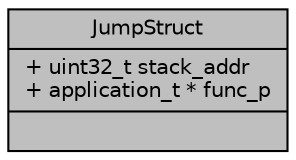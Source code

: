 digraph "JumpStruct"
{
 // LATEX_PDF_SIZE
  edge [fontname="Helvetica",fontsize="10",labelfontname="Helvetica",labelfontsize="10"];
  node [fontname="Helvetica",fontsize="10",shape=record];
  Node1 [label="{JumpStruct\n|+ uint32_t stack_addr\l+ application_t * func_p\l|}",height=0.2,width=0.4,color="black", fillcolor="grey75", style="filled", fontcolor="black",tooltip=" "];
}
